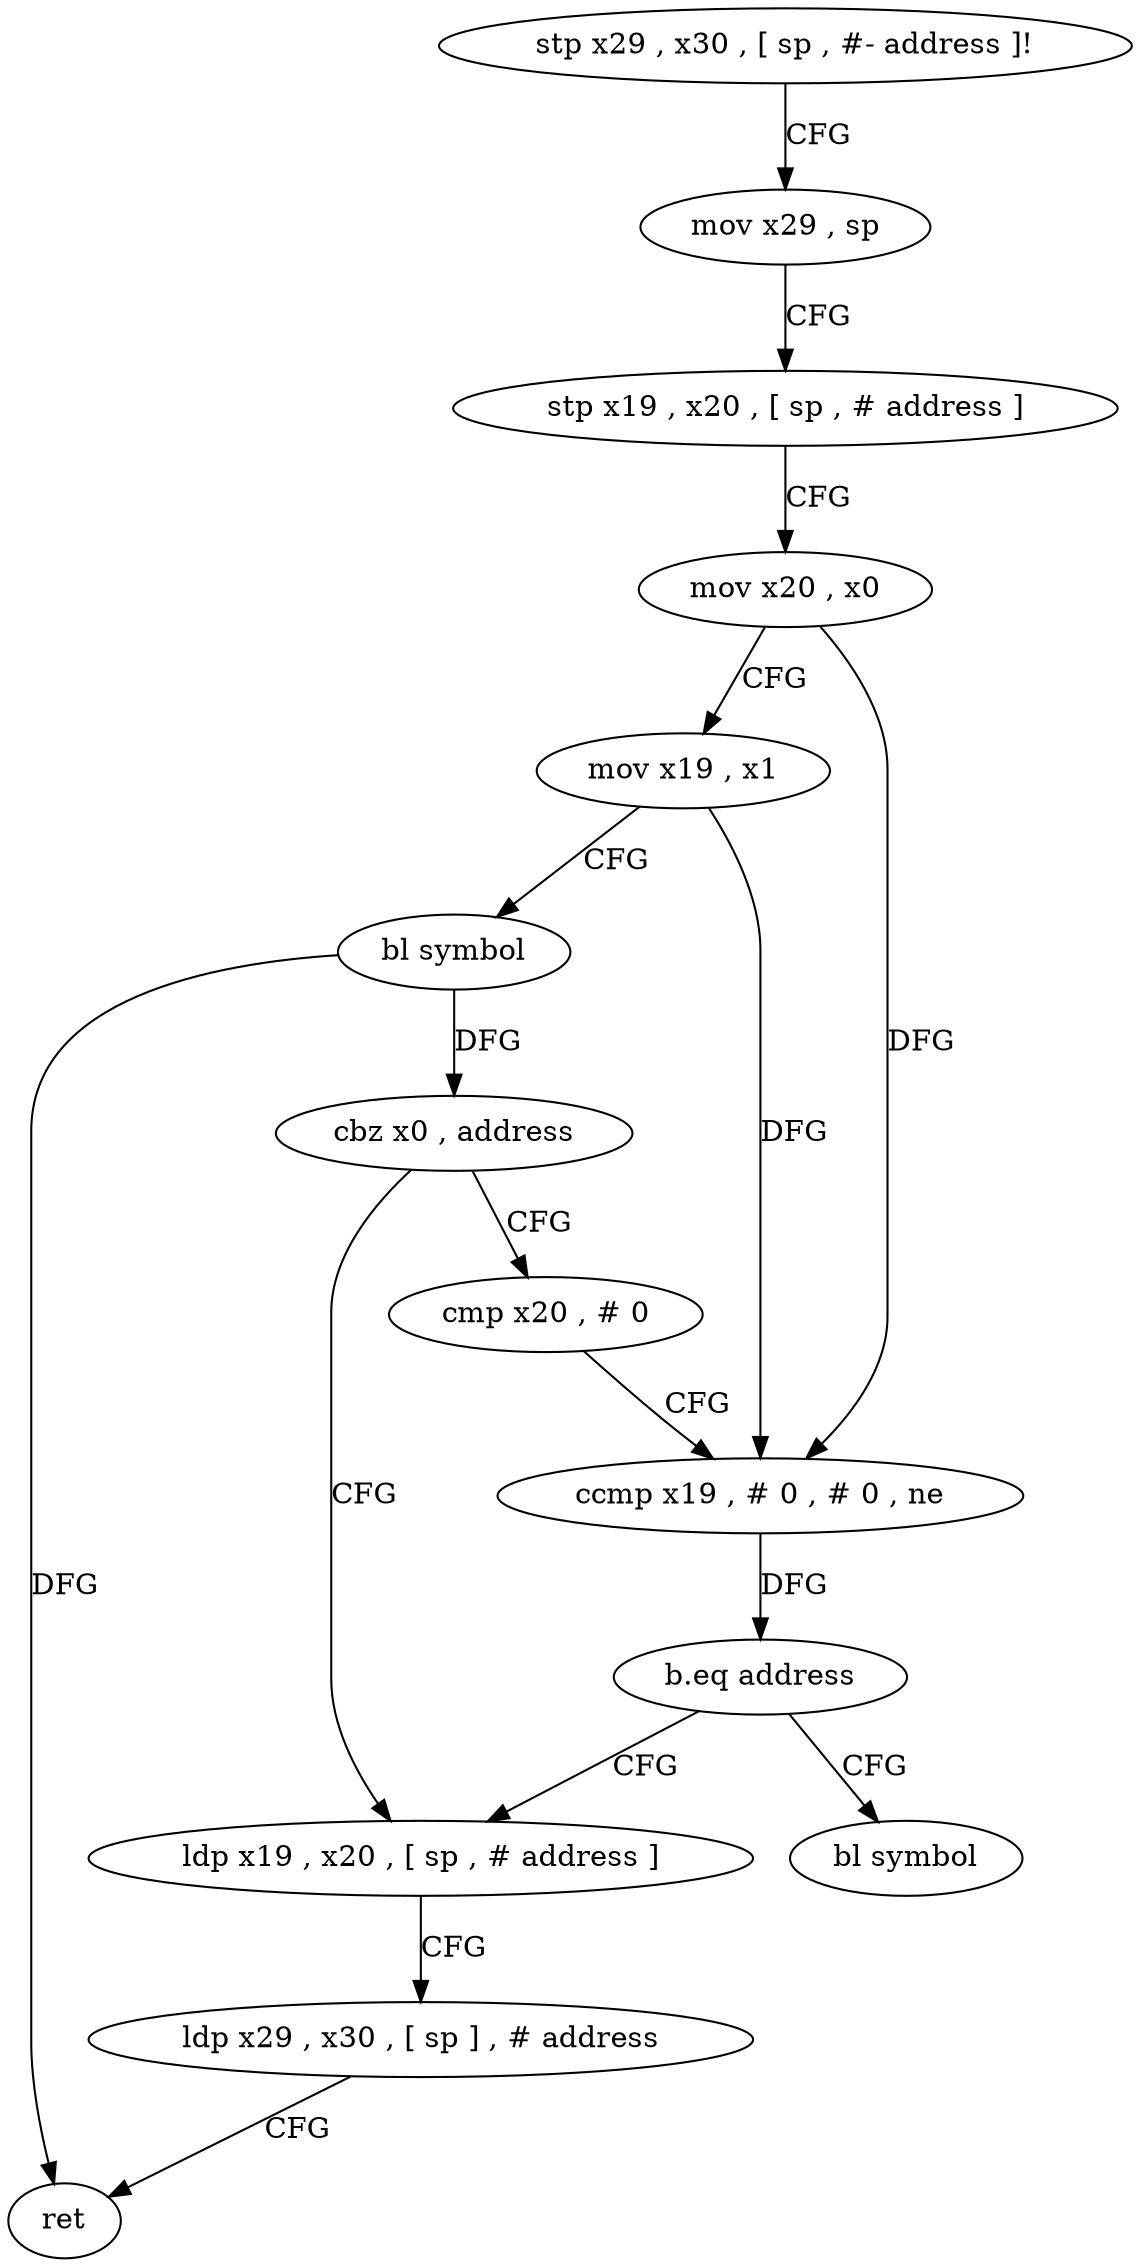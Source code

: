 digraph "func" {
"4374296" [label = "stp x29 , x30 , [ sp , #- address ]!" ]
"4374300" [label = "mov x29 , sp" ]
"4374304" [label = "stp x19 , x20 , [ sp , # address ]" ]
"4374308" [label = "mov x20 , x0" ]
"4374312" [label = "mov x19 , x1" ]
"4374316" [label = "bl symbol" ]
"4374320" [label = "cbz x0 , address" ]
"4374336" [label = "cmp x20 , # 0" ]
"4374324" [label = "ldp x19 , x20 , [ sp , # address ]" ]
"4374340" [label = "ccmp x19 , # 0 , # 0 , ne" ]
"4374344" [label = "b.eq address" ]
"4374348" [label = "bl symbol" ]
"4374328" [label = "ldp x29 , x30 , [ sp ] , # address" ]
"4374332" [label = "ret" ]
"4374296" -> "4374300" [ label = "CFG" ]
"4374300" -> "4374304" [ label = "CFG" ]
"4374304" -> "4374308" [ label = "CFG" ]
"4374308" -> "4374312" [ label = "CFG" ]
"4374308" -> "4374340" [ label = "DFG" ]
"4374312" -> "4374316" [ label = "CFG" ]
"4374312" -> "4374340" [ label = "DFG" ]
"4374316" -> "4374320" [ label = "DFG" ]
"4374316" -> "4374332" [ label = "DFG" ]
"4374320" -> "4374336" [ label = "CFG" ]
"4374320" -> "4374324" [ label = "CFG" ]
"4374336" -> "4374340" [ label = "CFG" ]
"4374324" -> "4374328" [ label = "CFG" ]
"4374340" -> "4374344" [ label = "DFG" ]
"4374344" -> "4374324" [ label = "CFG" ]
"4374344" -> "4374348" [ label = "CFG" ]
"4374328" -> "4374332" [ label = "CFG" ]
}
